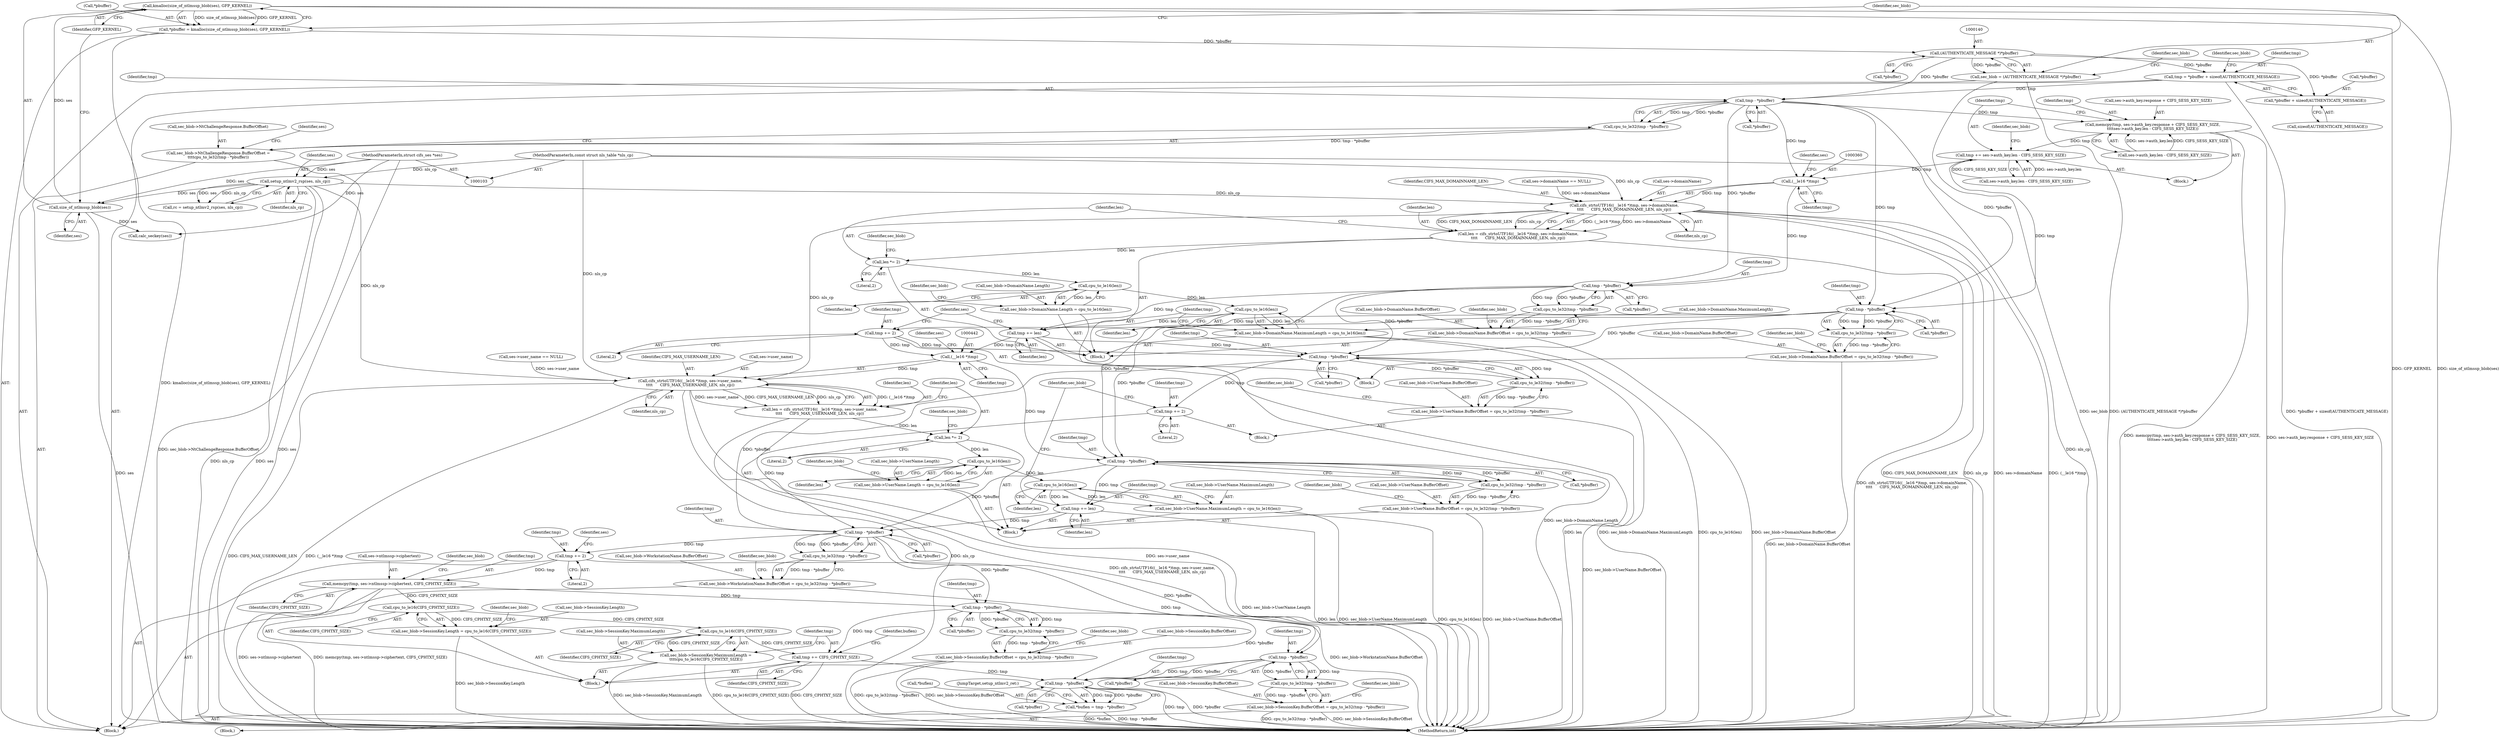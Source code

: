 digraph "0_linux_cabfb3680f78981d26c078a26e5c748531257ebb@API" {
"1000133" [label="(Call,kmalloc(size_of_ntlmssp_blob(ses), GFP_KERNEL))"];
"1000134" [label="(Call,size_of_ntlmssp_blob(ses))"];
"1000115" [label="(Call,setup_ntlmv2_rsp(ses, nls_cp))"];
"1000106" [label="(MethodParameterIn,struct cifs_ses *ses)"];
"1000107" [label="(MethodParameterIn,const struct nls_table *nls_cp)"];
"1000130" [label="(Call,*pbuffer = kmalloc(size_of_ntlmssp_blob(ses), GFP_KERNEL))"];
"1000139" [label="(Call,(AUTHENTICATE_MESSAGE *)*pbuffer)"];
"1000137" [label="(Call,sec_blob = (AUTHENTICATE_MESSAGE *)*pbuffer)"];
"1000195" [label="(Call,tmp = *pbuffer + sizeof(AUTHENTICATE_MESSAGE))"];
"1000238" [label="(Call,tmp - *pbuffer)"];
"1000237" [label="(Call,cpu_to_le32(tmp - *pbuffer))"];
"1000231" [label="(Call,sec_blob->NtChallengeResponse.BufferOffset =\n\t\t\t\tcpu_to_le32(tmp - *pbuffer))"];
"1000249" [label="(Call,memcpy(tmp, ses->auth_key.response + CIFS_SESS_KEY_SIZE,\n\t\t\t\tses->auth_key.len - CIFS_SESS_KEY_SIZE))"];
"1000265" [label="(Call,tmp += ses->auth_key.len - CIFS_SESS_KEY_SIZE)"];
"1000332" [label="(Call,tmp - *pbuffer)"];
"1000331" [label="(Call,cpu_to_le32(tmp - *pbuffer))"];
"1000325" [label="(Call,sec_blob->DomainName.BufferOffset = cpu_to_le32(tmp - *pbuffer))"];
"1000350" [label="(Call,tmp += 2)"];
"1000414" [label="(Call,tmp - *pbuffer)"];
"1000413" [label="(Call,cpu_to_le32(tmp - *pbuffer))"];
"1000407" [label="(Call,sec_blob->UserName.BufferOffset = cpu_to_le32(tmp - *pbuffer))"];
"1000432" [label="(Call,tmp += 2)"];
"1000489" [label="(Call,tmp - *pbuffer)"];
"1000488" [label="(Call,cpu_to_le32(tmp - *pbuffer))"];
"1000482" [label="(Call,sec_blob->WorkstationName.BufferOffset = cpu_to_le32(tmp - *pbuffer))"];
"1000507" [label="(Call,tmp += 2)"];
"1000531" [label="(Call,memcpy(tmp, ses->ntlmssp->ciphertext, CIFS_CPHTXT_SIZE))"];
"1000546" [label="(Call,tmp - *pbuffer)"];
"1000545" [label="(Call,cpu_to_le32(tmp - *pbuffer))"];
"1000539" [label="(Call,sec_blob->SessionKey.BufferOffset = cpu_to_le32(tmp - *pbuffer))"];
"1000566" [label="(Call,tmp += CIFS_CPHTXT_SIZE)"];
"1000599" [label="(Call,tmp - *pbuffer)"];
"1000596" [label="(Call,*buflen = tmp - *pbuffer)"];
"1000556" [label="(Call,cpu_to_le16(CIFS_CPHTXT_SIZE))"];
"1000550" [label="(Call,sec_blob->SessionKey.Length = cpu_to_le16(CIFS_CPHTXT_SIZE))"];
"1000564" [label="(Call,cpu_to_le16(CIFS_CPHTXT_SIZE))"];
"1000558" [label="(Call,sec_blob->SessionKey.MaximumLength =\n\t\t\t\tcpu_to_le16(CIFS_CPHTXT_SIZE))"];
"1000578" [label="(Call,tmp - *pbuffer)"];
"1000577" [label="(Call,cpu_to_le32(tmp - *pbuffer))"];
"1000571" [label="(Call,sec_blob->SessionKey.BufferOffset = cpu_to_le32(tmp - *pbuffer))"];
"1000441" [label="(Call,(__le16 *)tmp)"];
"1000440" [label="(Call,cifs_strtoUTF16((__le16 *)tmp, ses->user_name,\n\t\t\t\t      CIFS_MAX_USERNAME_LEN, nls_cp))"];
"1000438" [label="(Call,len = cifs_strtoUTF16((__le16 *)tmp, ses->user_name,\n\t\t\t\t      CIFS_MAX_USERNAME_LEN, nls_cp))"];
"1000449" [label="(Call,len *= 2)"];
"1000469" [label="(Call,cpu_to_le16(len))"];
"1000463" [label="(Call,sec_blob->UserName.Length = cpu_to_le16(len))"];
"1000477" [label="(Call,cpu_to_le16(len))"];
"1000471" [label="(Call,sec_blob->UserName.MaximumLength = cpu_to_le16(len))"];
"1000479" [label="(Call,tmp += len)"];
"1000459" [label="(Call,tmp - *pbuffer)"];
"1000458" [label="(Call,cpu_to_le32(tmp - *pbuffer))"];
"1000452" [label="(Call,sec_blob->UserName.BufferOffset = cpu_to_le32(tmp - *pbuffer))"];
"1000359" [label="(Call,(__le16 *)tmp)"];
"1000358" [label="(Call,cifs_strtoUTF16((__le16 *)tmp, ses->domainName,\n\t\t\t\t      CIFS_MAX_DOMAINNAME_LEN, nls_cp))"];
"1000356" [label="(Call,len = cifs_strtoUTF16((__le16 *)tmp, ses->domainName,\n\t\t\t\t      CIFS_MAX_DOMAINNAME_LEN, nls_cp))"];
"1000367" [label="(Call,len *= 2)"];
"1000387" [label="(Call,cpu_to_le16(len))"];
"1000381" [label="(Call,sec_blob->DomainName.Length = cpu_to_le16(len))"];
"1000395" [label="(Call,cpu_to_le16(len))"];
"1000389" [label="(Call,sec_blob->DomainName.MaximumLength = cpu_to_le16(len))"];
"1000397" [label="(Call,tmp += len)"];
"1000377" [label="(Call,tmp - *pbuffer)"];
"1000376" [label="(Call,cpu_to_le32(tmp - *pbuffer))"];
"1000370" [label="(Call,sec_blob->DomainName.BufferOffset = cpu_to_le32(tmp - *pbuffer))"];
"1000197" [label="(Call,*pbuffer + sizeof(AUTHENTICATE_MESSAGE))"];
"1000116" [label="(Identifier,ses)"];
"1000376" [label="(Call,cpu_to_le32(tmp - *pbuffer))"];
"1000474" [label="(Identifier,sec_blob)"];
"1000249" [label="(Call,memcpy(tmp, ses->auth_key.response + CIFS_SESS_KEY_SIZE,\n\t\t\t\tses->auth_key.len - CIFS_SESS_KEY_SIZE))"];
"1000362" [label="(Call,ses->domainName)"];
"1000198" [label="(Call,*pbuffer)"];
"1000482" [label="(Call,sec_blob->WorkstationName.BufferOffset = cpu_to_le32(tmp - *pbuffer))"];
"1000444" [label="(Call,ses->user_name)"];
"1000598" [label="(Identifier,buflen)"];
"1000539" [label="(Call,sec_blob->SessionKey.BufferOffset = cpu_to_le32(tmp - *pbuffer))"];
"1000556" [label="(Call,cpu_to_le16(CIFS_CPHTXT_SIZE))"];
"1000568" [label="(Identifier,CIFS_CPHTXT_SIZE)"];
"1000478" [label="(Identifier,len)"];
"1000441" [label="(Call,(__le16 *)tmp)"];
"1000438" [label="(Call,len = cifs_strtoUTF16((__le16 *)tmp, ses->user_name,\n\t\t\t\t      CIFS_MAX_USERNAME_LEN, nls_cp))"];
"1000204" [label="(Identifier,sec_blob)"];
"1000248" [label="(Block,)"];
"1000599" [label="(Call,tmp - *pbuffer)"];
"1000463" [label="(Call,sec_blob->UserName.Length = cpu_to_le16(len))"];
"1000395" [label="(Call,cpu_to_le16(len))"];
"1000195" [label="(Call,tmp = *pbuffer + sizeof(AUTHENTICATE_MESSAGE))"];
"1000455" [label="(Identifier,sec_blob)"];
"1000416" [label="(Call,*pbuffer)"];
"1000365" [label="(Identifier,CIFS_MAX_DOMAINNAME_LEN)"];
"1000532" [label="(Identifier,tmp)"];
"1000134" [label="(Call,size_of_ntlmssp_blob(ses))"];
"1000135" [label="(Identifier,ses)"];
"1000449" [label="(Call,len *= 2)"];
"1000443" [label="(Identifier,tmp)"];
"1000267" [label="(Call,ses->auth_key.len - CIFS_SESS_KEY_SIZE)"];
"1000545" [label="(Call,cpu_to_le32(tmp - *pbuffer))"];
"1000571" [label="(Call,sec_blob->SessionKey.BufferOffset = cpu_to_le32(tmp - *pbuffer))"];
"1000445" [label="(Identifier,ses)"];
"1000488" [label="(Call,cpu_to_le32(tmp - *pbuffer))"];
"1000231" [label="(Call,sec_blob->NtChallengeResponse.BufferOffset =\n\t\t\t\tcpu_to_le32(tmp - *pbuffer))"];
"1000469" [label="(Call,cpu_to_le16(len))"];
"1000585" [label="(Identifier,sec_blob)"];
"1000363" [label="(Identifier,ses)"];
"1000415" [label="(Identifier,tmp)"];
"1000528" [label="(Call,calc_seckey(ses))"];
"1000133" [label="(Call,kmalloc(size_of_ntlmssp_blob(ses), GFP_KERNEL))"];
"1000596" [label="(Call,*buflen = tmp - *pbuffer)"];
"1000451" [label="(Literal,2)"];
"1000561" [label="(Identifier,sec_blob)"];
"1000440" [label="(Call,cifs_strtoUTF16((__le16 *)tmp, ses->user_name,\n\t\t\t\t      CIFS_MAX_USERNAME_LEN, nls_cp))"];
"1000390" [label="(Call,sec_blob->DomainName.MaximumLength)"];
"1000399" [label="(Identifier,len)"];
"1000466" [label="(Identifier,sec_blob)"];
"1000477" [label="(Call,cpu_to_le16(len))"];
"1000266" [label="(Identifier,tmp)"];
"1000392" [label="(Identifier,sec_blob)"];
"1000507" [label="(Call,tmp += 2)"];
"1000382" [label="(Call,sec_blob->DomainName.Length)"];
"1000139" [label="(Call,(AUTHENTICATE_MESSAGE *)*pbuffer)"];
"1000480" [label="(Identifier,tmp)"];
"1000407" [label="(Call,sec_blob->UserName.BufferOffset = cpu_to_le32(tmp - *pbuffer))"];
"1000577" [label="(Call,cpu_to_le32(tmp - *pbuffer))"];
"1000559" [label="(Call,sec_blob->SessionKey.MaximumLength)"];
"1000324" [label="(Block,)"];
"1000326" [label="(Call,sec_blob->DomainName.BufferOffset)"];
"1000470" [label="(Identifier,len)"];
"1000356" [label="(Call,len = cifs_strtoUTF16((__le16 *)tmp, ses->domainName,\n\t\t\t\t      CIFS_MAX_DOMAINNAME_LEN, nls_cp))"];
"1000373" [label="(Identifier,sec_blob)"];
"1000485" [label="(Identifier,sec_blob)"];
"1000334" [label="(Call,*pbuffer)"];
"1000483" [label="(Call,sec_blob->WorkstationName.BufferOffset)"];
"1000533" [label="(Call,ses->ntlmssp->ciphertext)"];
"1000606" [label="(MethodReturn,int)"];
"1000369" [label="(Literal,2)"];
"1000371" [label="(Call,sec_blob->DomainName.BufferOffset)"];
"1000136" [label="(Identifier,GFP_KERNEL)"];
"1000597" [label="(Call,*buflen)"];
"1000200" [label="(Call,sizeof(AUTHENTICATE_MESSAGE))"];
"1000115" [label="(Call,setup_ntlmv2_rsp(ses, nls_cp))"];
"1000138" [label="(Identifier,sec_blob)"];
"1000459" [label="(Call,tmp - *pbuffer)"];
"1000196" [label="(Identifier,tmp)"];
"1000546" [label="(Call,tmp - *pbuffer)"];
"1000432" [label="(Call,tmp += 2)"];
"1000379" [label="(Call,*pbuffer)"];
"1000250" [label="(Identifier,tmp)"];
"1000572" [label="(Call,sec_blob->SessionKey.BufferOffset)"];
"1000460" [label="(Identifier,tmp)"];
"1000600" [label="(Identifier,tmp)"];
"1000354" [label="(Block,)"];
"1000458" [label="(Call,cpu_to_le32(tmp - *pbuffer))"];
"1000439" [label="(Identifier,len)"];
"1000396" [label="(Identifier,len)"];
"1000245" [label="(Identifier,ses)"];
"1000145" [label="(Identifier,sec_blob)"];
"1000265" [label="(Call,tmp += ses->auth_key.len - CIFS_SESS_KEY_SIZE)"];
"1000414" [label="(Call,tmp - *pbuffer)"];
"1000421" [label="(Identifier,sec_blob)"];
"1000131" [label="(Call,*pbuffer)"];
"1000551" [label="(Call,sec_blob->SessionKey.Length)"];
"1000580" [label="(Call,*pbuffer)"];
"1000277" [label="(Identifier,sec_blob)"];
"1000403" [label="(Identifier,ses)"];
"1000481" [label="(Identifier,len)"];
"1000333" [label="(Identifier,tmp)"];
"1000461" [label="(Call,*pbuffer)"];
"1000464" [label="(Call,sec_blob->UserName.Length)"];
"1000387" [label="(Call,cpu_to_le16(len))"];
"1000603" [label="(JumpTarget,setup_ntlmv2_ret:)"];
"1000357" [label="(Identifier,len)"];
"1000401" [label="(Call,ses->user_name == NULL)"];
"1000566" [label="(Call,tmp += CIFS_CPHTXT_SIZE)"];
"1000578" [label="(Call,tmp - *pbuffer)"];
"1000408" [label="(Call,sec_blob->UserName.BufferOffset)"];
"1000397" [label="(Call,tmp += len)"];
"1000452" [label="(Call,sec_blob->UserName.BufferOffset = cpu_to_le32(tmp - *pbuffer))"];
"1000319" [label="(Call,ses->domainName == NULL)"];
"1000239" [label="(Identifier,tmp)"];
"1000508" [label="(Identifier,tmp)"];
"1000450" [label="(Identifier,len)"];
"1000547" [label="(Identifier,tmp)"];
"1000137" [label="(Call,sec_blob = (AUTHENTICATE_MESSAGE *)*pbuffer)"];
"1000378" [label="(Identifier,tmp)"];
"1000359" [label="(Call,(__le16 *)tmp)"];
"1000130" [label="(Call,*pbuffer = kmalloc(size_of_ntlmssp_blob(ses), GFP_KERNEL))"];
"1000601" [label="(Call,*pbuffer)"];
"1000570" [label="(Block,)"];
"1000433" [label="(Identifier,tmp)"];
"1000516" [label="(Identifier,ses)"];
"1000389" [label="(Call,sec_blob->DomainName.MaximumLength = cpu_to_le16(len))"];
"1000368" [label="(Identifier,len)"];
"1000331" [label="(Call,cpu_to_le32(tmp - *pbuffer))"];
"1000381" [label="(Call,sec_blob->DomainName.Length = cpu_to_le16(len))"];
"1000548" [label="(Call,*pbuffer)"];
"1000542" [label="(Identifier,sec_blob)"];
"1000558" [label="(Call,sec_blob->SessionKey.MaximumLength =\n\t\t\t\tcpu_to_le16(CIFS_CPHTXT_SIZE))"];
"1000339" [label="(Identifier,sec_blob)"];
"1000367" [label="(Call,len *= 2)"];
"1000388" [label="(Identifier,len)"];
"1000434" [label="(Literal,2)"];
"1000413" [label="(Call,cpu_to_le32(tmp - *pbuffer))"];
"1000106" [label="(MethodParameterIn,struct cifs_ses *ses)"];
"1000550" [label="(Call,sec_blob->SessionKey.Length = cpu_to_le16(CIFS_CPHTXT_SIZE))"];
"1000406" [label="(Block,)"];
"1000471" [label="(Call,sec_blob->UserName.MaximumLength = cpu_to_le16(len))"];
"1000251" [label="(Call,ses->auth_key.response + CIFS_SESS_KEY_SIZE)"];
"1000240" [label="(Call,*pbuffer)"];
"1000564" [label="(Call,cpu_to_le16(CIFS_CPHTXT_SIZE))"];
"1000358" [label="(Call,cifs_strtoUTF16((__le16 *)tmp, ses->domainName,\n\t\t\t\t      CIFS_MAX_DOMAINNAME_LEN, nls_cp))"];
"1000490" [label="(Identifier,tmp)"];
"1000553" [label="(Identifier,sec_blob)"];
"1000479" [label="(Call,tmp += len)"];
"1000567" [label="(Identifier,tmp)"];
"1000530" [label="(Block,)"];
"1000370" [label="(Call,sec_blob->DomainName.BufferOffset = cpu_to_le32(tmp - *pbuffer))"];
"1000350" [label="(Call,tmp += 2)"];
"1000258" [label="(Call,ses->auth_key.len - CIFS_SESS_KEY_SIZE)"];
"1000352" [label="(Literal,2)"];
"1000366" [label="(Identifier,nls_cp)"];
"1000579" [label="(Identifier,tmp)"];
"1000197" [label="(Call,*pbuffer + sizeof(AUTHENTICATE_MESSAGE))"];
"1000538" [label="(Identifier,CIFS_CPHTXT_SIZE)"];
"1000453" [label="(Call,sec_blob->UserName.BufferOffset)"];
"1000447" [label="(Identifier,CIFS_MAX_USERNAME_LEN)"];
"1000141" [label="(Call,*pbuffer)"];
"1000113" [label="(Call,rc = setup_ntlmv2_rsp(ses, nls_cp))"];
"1000361" [label="(Identifier,tmp)"];
"1000377" [label="(Call,tmp - *pbuffer)"];
"1000108" [label="(Block,)"];
"1000491" [label="(Call,*pbuffer)"];
"1000509" [label="(Literal,2)"];
"1000472" [label="(Call,sec_blob->UserName.MaximumLength)"];
"1000436" [label="(Block,)"];
"1000531" [label="(Call,memcpy(tmp, ses->ntlmssp->ciphertext, CIFS_CPHTXT_SIZE))"];
"1000557" [label="(Identifier,CIFS_CPHTXT_SIZE)"];
"1000540" [label="(Call,sec_blob->SessionKey.BufferOffset)"];
"1000238" [label="(Call,tmp - *pbuffer)"];
"1000107" [label="(MethodParameterIn,const struct nls_table *nls_cp)"];
"1000565" [label="(Identifier,CIFS_CPHTXT_SIZE)"];
"1000232" [label="(Call,sec_blob->NtChallengeResponse.BufferOffset)"];
"1000237" [label="(Call,cpu_to_le32(tmp - *pbuffer))"];
"1000496" [label="(Identifier,sec_blob)"];
"1000448" [label="(Identifier,nls_cp)"];
"1000332" [label="(Call,tmp - *pbuffer)"];
"1000384" [label="(Identifier,sec_blob)"];
"1000351" [label="(Identifier,tmp)"];
"1000398" [label="(Identifier,tmp)"];
"1000325" [label="(Call,sec_blob->DomainName.BufferOffset = cpu_to_le32(tmp - *pbuffer))"];
"1000489" [label="(Call,tmp - *pbuffer)"];
"1000117" [label="(Identifier,nls_cp)"];
"1000133" -> "1000130"  [label="AST: "];
"1000133" -> "1000136"  [label="CFG: "];
"1000134" -> "1000133"  [label="AST: "];
"1000136" -> "1000133"  [label="AST: "];
"1000130" -> "1000133"  [label="CFG: "];
"1000133" -> "1000606"  [label="DDG: size_of_ntlmssp_blob(ses)"];
"1000133" -> "1000606"  [label="DDG: GFP_KERNEL"];
"1000133" -> "1000130"  [label="DDG: size_of_ntlmssp_blob(ses)"];
"1000133" -> "1000130"  [label="DDG: GFP_KERNEL"];
"1000134" -> "1000133"  [label="DDG: ses"];
"1000134" -> "1000135"  [label="CFG: "];
"1000135" -> "1000134"  [label="AST: "];
"1000136" -> "1000134"  [label="CFG: "];
"1000134" -> "1000606"  [label="DDG: ses"];
"1000115" -> "1000134"  [label="DDG: ses"];
"1000106" -> "1000134"  [label="DDG: ses"];
"1000134" -> "1000528"  [label="DDG: ses"];
"1000115" -> "1000113"  [label="AST: "];
"1000115" -> "1000117"  [label="CFG: "];
"1000116" -> "1000115"  [label="AST: "];
"1000117" -> "1000115"  [label="AST: "];
"1000113" -> "1000115"  [label="CFG: "];
"1000115" -> "1000606"  [label="DDG: nls_cp"];
"1000115" -> "1000606"  [label="DDG: ses"];
"1000115" -> "1000113"  [label="DDG: ses"];
"1000115" -> "1000113"  [label="DDG: nls_cp"];
"1000106" -> "1000115"  [label="DDG: ses"];
"1000107" -> "1000115"  [label="DDG: nls_cp"];
"1000115" -> "1000358"  [label="DDG: nls_cp"];
"1000115" -> "1000440"  [label="DDG: nls_cp"];
"1000106" -> "1000103"  [label="AST: "];
"1000106" -> "1000606"  [label="DDG: ses"];
"1000106" -> "1000528"  [label="DDG: ses"];
"1000107" -> "1000103"  [label="AST: "];
"1000107" -> "1000606"  [label="DDG: nls_cp"];
"1000107" -> "1000358"  [label="DDG: nls_cp"];
"1000107" -> "1000440"  [label="DDG: nls_cp"];
"1000130" -> "1000108"  [label="AST: "];
"1000131" -> "1000130"  [label="AST: "];
"1000138" -> "1000130"  [label="CFG: "];
"1000130" -> "1000606"  [label="DDG: kmalloc(size_of_ntlmssp_blob(ses), GFP_KERNEL)"];
"1000130" -> "1000139"  [label="DDG: *pbuffer"];
"1000139" -> "1000137"  [label="AST: "];
"1000139" -> "1000141"  [label="CFG: "];
"1000140" -> "1000139"  [label="AST: "];
"1000141" -> "1000139"  [label="AST: "];
"1000137" -> "1000139"  [label="CFG: "];
"1000139" -> "1000137"  [label="DDG: *pbuffer"];
"1000139" -> "1000195"  [label="DDG: *pbuffer"];
"1000139" -> "1000197"  [label="DDG: *pbuffer"];
"1000139" -> "1000238"  [label="DDG: *pbuffer"];
"1000137" -> "1000108"  [label="AST: "];
"1000138" -> "1000137"  [label="AST: "];
"1000145" -> "1000137"  [label="CFG: "];
"1000137" -> "1000606"  [label="DDG: (AUTHENTICATE_MESSAGE *)*pbuffer"];
"1000137" -> "1000606"  [label="DDG: sec_blob"];
"1000195" -> "1000108"  [label="AST: "];
"1000195" -> "1000197"  [label="CFG: "];
"1000196" -> "1000195"  [label="AST: "];
"1000197" -> "1000195"  [label="AST: "];
"1000204" -> "1000195"  [label="CFG: "];
"1000195" -> "1000606"  [label="DDG: *pbuffer + sizeof(AUTHENTICATE_MESSAGE)"];
"1000195" -> "1000238"  [label="DDG: tmp"];
"1000238" -> "1000237"  [label="AST: "];
"1000238" -> "1000240"  [label="CFG: "];
"1000239" -> "1000238"  [label="AST: "];
"1000240" -> "1000238"  [label="AST: "];
"1000237" -> "1000238"  [label="CFG: "];
"1000238" -> "1000237"  [label="DDG: tmp"];
"1000238" -> "1000237"  [label="DDG: *pbuffer"];
"1000238" -> "1000249"  [label="DDG: tmp"];
"1000238" -> "1000332"  [label="DDG: tmp"];
"1000238" -> "1000332"  [label="DDG: *pbuffer"];
"1000238" -> "1000359"  [label="DDG: tmp"];
"1000238" -> "1000377"  [label="DDG: *pbuffer"];
"1000237" -> "1000231"  [label="AST: "];
"1000231" -> "1000237"  [label="CFG: "];
"1000237" -> "1000231"  [label="DDG: tmp - *pbuffer"];
"1000231" -> "1000108"  [label="AST: "];
"1000232" -> "1000231"  [label="AST: "];
"1000245" -> "1000231"  [label="CFG: "];
"1000231" -> "1000606"  [label="DDG: sec_blob->NtChallengeResponse.BufferOffset"];
"1000249" -> "1000248"  [label="AST: "];
"1000249" -> "1000258"  [label="CFG: "];
"1000250" -> "1000249"  [label="AST: "];
"1000251" -> "1000249"  [label="AST: "];
"1000258" -> "1000249"  [label="AST: "];
"1000266" -> "1000249"  [label="CFG: "];
"1000249" -> "1000606"  [label="DDG: ses->auth_key.response + CIFS_SESS_KEY_SIZE"];
"1000249" -> "1000606"  [label="DDG: memcpy(tmp, ses->auth_key.response + CIFS_SESS_KEY_SIZE,\n\t\t\t\tses->auth_key.len - CIFS_SESS_KEY_SIZE)"];
"1000258" -> "1000249"  [label="DDG: ses->auth_key.len"];
"1000258" -> "1000249"  [label="DDG: CIFS_SESS_KEY_SIZE"];
"1000249" -> "1000265"  [label="DDG: tmp"];
"1000265" -> "1000248"  [label="AST: "];
"1000265" -> "1000267"  [label="CFG: "];
"1000266" -> "1000265"  [label="AST: "];
"1000267" -> "1000265"  [label="AST: "];
"1000277" -> "1000265"  [label="CFG: "];
"1000267" -> "1000265"  [label="DDG: ses->auth_key.len"];
"1000267" -> "1000265"  [label="DDG: CIFS_SESS_KEY_SIZE"];
"1000265" -> "1000332"  [label="DDG: tmp"];
"1000265" -> "1000359"  [label="DDG: tmp"];
"1000332" -> "1000331"  [label="AST: "];
"1000332" -> "1000334"  [label="CFG: "];
"1000333" -> "1000332"  [label="AST: "];
"1000334" -> "1000332"  [label="AST: "];
"1000331" -> "1000332"  [label="CFG: "];
"1000332" -> "1000331"  [label="DDG: tmp"];
"1000332" -> "1000331"  [label="DDG: *pbuffer"];
"1000332" -> "1000350"  [label="DDG: tmp"];
"1000332" -> "1000414"  [label="DDG: *pbuffer"];
"1000332" -> "1000459"  [label="DDG: *pbuffer"];
"1000331" -> "1000325"  [label="AST: "];
"1000325" -> "1000331"  [label="CFG: "];
"1000331" -> "1000325"  [label="DDG: tmp - *pbuffer"];
"1000325" -> "1000324"  [label="AST: "];
"1000326" -> "1000325"  [label="AST: "];
"1000339" -> "1000325"  [label="CFG: "];
"1000325" -> "1000606"  [label="DDG: sec_blob->DomainName.BufferOffset"];
"1000350" -> "1000324"  [label="AST: "];
"1000350" -> "1000352"  [label="CFG: "];
"1000351" -> "1000350"  [label="AST: "];
"1000352" -> "1000350"  [label="AST: "];
"1000403" -> "1000350"  [label="CFG: "];
"1000350" -> "1000414"  [label="DDG: tmp"];
"1000350" -> "1000441"  [label="DDG: tmp"];
"1000414" -> "1000413"  [label="AST: "];
"1000414" -> "1000416"  [label="CFG: "];
"1000415" -> "1000414"  [label="AST: "];
"1000416" -> "1000414"  [label="AST: "];
"1000413" -> "1000414"  [label="CFG: "];
"1000414" -> "1000413"  [label="DDG: tmp"];
"1000414" -> "1000413"  [label="DDG: *pbuffer"];
"1000397" -> "1000414"  [label="DDG: tmp"];
"1000377" -> "1000414"  [label="DDG: *pbuffer"];
"1000414" -> "1000432"  [label="DDG: tmp"];
"1000414" -> "1000489"  [label="DDG: *pbuffer"];
"1000413" -> "1000407"  [label="AST: "];
"1000407" -> "1000413"  [label="CFG: "];
"1000413" -> "1000407"  [label="DDG: tmp - *pbuffer"];
"1000407" -> "1000406"  [label="AST: "];
"1000408" -> "1000407"  [label="AST: "];
"1000421" -> "1000407"  [label="CFG: "];
"1000407" -> "1000606"  [label="DDG: sec_blob->UserName.BufferOffset"];
"1000432" -> "1000406"  [label="AST: "];
"1000432" -> "1000434"  [label="CFG: "];
"1000433" -> "1000432"  [label="AST: "];
"1000434" -> "1000432"  [label="AST: "];
"1000485" -> "1000432"  [label="CFG: "];
"1000432" -> "1000489"  [label="DDG: tmp"];
"1000489" -> "1000488"  [label="AST: "];
"1000489" -> "1000491"  [label="CFG: "];
"1000490" -> "1000489"  [label="AST: "];
"1000491" -> "1000489"  [label="AST: "];
"1000488" -> "1000489"  [label="CFG: "];
"1000489" -> "1000488"  [label="DDG: tmp"];
"1000489" -> "1000488"  [label="DDG: *pbuffer"];
"1000479" -> "1000489"  [label="DDG: tmp"];
"1000459" -> "1000489"  [label="DDG: *pbuffer"];
"1000489" -> "1000507"  [label="DDG: tmp"];
"1000489" -> "1000546"  [label="DDG: *pbuffer"];
"1000489" -> "1000578"  [label="DDG: *pbuffer"];
"1000488" -> "1000482"  [label="AST: "];
"1000482" -> "1000488"  [label="CFG: "];
"1000488" -> "1000482"  [label="DDG: tmp - *pbuffer"];
"1000482" -> "1000108"  [label="AST: "];
"1000483" -> "1000482"  [label="AST: "];
"1000496" -> "1000482"  [label="CFG: "];
"1000482" -> "1000606"  [label="DDG: sec_blob->WorkstationName.BufferOffset"];
"1000507" -> "1000108"  [label="AST: "];
"1000507" -> "1000509"  [label="CFG: "];
"1000508" -> "1000507"  [label="AST: "];
"1000509" -> "1000507"  [label="AST: "];
"1000516" -> "1000507"  [label="CFG: "];
"1000507" -> "1000531"  [label="DDG: tmp"];
"1000507" -> "1000578"  [label="DDG: tmp"];
"1000531" -> "1000530"  [label="AST: "];
"1000531" -> "1000538"  [label="CFG: "];
"1000532" -> "1000531"  [label="AST: "];
"1000533" -> "1000531"  [label="AST: "];
"1000538" -> "1000531"  [label="AST: "];
"1000542" -> "1000531"  [label="CFG: "];
"1000531" -> "1000606"  [label="DDG: ses->ntlmssp->ciphertext"];
"1000531" -> "1000606"  [label="DDG: memcpy(tmp, ses->ntlmssp->ciphertext, CIFS_CPHTXT_SIZE)"];
"1000531" -> "1000546"  [label="DDG: tmp"];
"1000531" -> "1000556"  [label="DDG: CIFS_CPHTXT_SIZE"];
"1000546" -> "1000545"  [label="AST: "];
"1000546" -> "1000548"  [label="CFG: "];
"1000547" -> "1000546"  [label="AST: "];
"1000548" -> "1000546"  [label="AST: "];
"1000545" -> "1000546"  [label="CFG: "];
"1000546" -> "1000545"  [label="DDG: tmp"];
"1000546" -> "1000545"  [label="DDG: *pbuffer"];
"1000546" -> "1000566"  [label="DDG: tmp"];
"1000546" -> "1000599"  [label="DDG: *pbuffer"];
"1000545" -> "1000539"  [label="AST: "];
"1000539" -> "1000545"  [label="CFG: "];
"1000545" -> "1000539"  [label="DDG: tmp - *pbuffer"];
"1000539" -> "1000530"  [label="AST: "];
"1000540" -> "1000539"  [label="AST: "];
"1000553" -> "1000539"  [label="CFG: "];
"1000539" -> "1000606"  [label="DDG: sec_blob->SessionKey.BufferOffset"];
"1000539" -> "1000606"  [label="DDG: cpu_to_le32(tmp - *pbuffer)"];
"1000566" -> "1000530"  [label="AST: "];
"1000566" -> "1000568"  [label="CFG: "];
"1000567" -> "1000566"  [label="AST: "];
"1000568" -> "1000566"  [label="AST: "];
"1000598" -> "1000566"  [label="CFG: "];
"1000566" -> "1000606"  [label="DDG: CIFS_CPHTXT_SIZE"];
"1000564" -> "1000566"  [label="DDG: CIFS_CPHTXT_SIZE"];
"1000566" -> "1000599"  [label="DDG: tmp"];
"1000599" -> "1000596"  [label="AST: "];
"1000599" -> "1000601"  [label="CFG: "];
"1000600" -> "1000599"  [label="AST: "];
"1000601" -> "1000599"  [label="AST: "];
"1000596" -> "1000599"  [label="CFG: "];
"1000599" -> "1000606"  [label="DDG: tmp"];
"1000599" -> "1000606"  [label="DDG: *pbuffer"];
"1000599" -> "1000596"  [label="DDG: tmp"];
"1000599" -> "1000596"  [label="DDG: *pbuffer"];
"1000578" -> "1000599"  [label="DDG: tmp"];
"1000578" -> "1000599"  [label="DDG: *pbuffer"];
"1000596" -> "1000108"  [label="AST: "];
"1000597" -> "1000596"  [label="AST: "];
"1000603" -> "1000596"  [label="CFG: "];
"1000596" -> "1000606"  [label="DDG: tmp - *pbuffer"];
"1000596" -> "1000606"  [label="DDG: *buflen"];
"1000556" -> "1000550"  [label="AST: "];
"1000556" -> "1000557"  [label="CFG: "];
"1000557" -> "1000556"  [label="AST: "];
"1000550" -> "1000556"  [label="CFG: "];
"1000556" -> "1000550"  [label="DDG: CIFS_CPHTXT_SIZE"];
"1000556" -> "1000564"  [label="DDG: CIFS_CPHTXT_SIZE"];
"1000550" -> "1000530"  [label="AST: "];
"1000551" -> "1000550"  [label="AST: "];
"1000561" -> "1000550"  [label="CFG: "];
"1000550" -> "1000606"  [label="DDG: sec_blob->SessionKey.Length"];
"1000564" -> "1000558"  [label="AST: "];
"1000564" -> "1000565"  [label="CFG: "];
"1000565" -> "1000564"  [label="AST: "];
"1000558" -> "1000564"  [label="CFG: "];
"1000564" -> "1000558"  [label="DDG: CIFS_CPHTXT_SIZE"];
"1000558" -> "1000530"  [label="AST: "];
"1000559" -> "1000558"  [label="AST: "];
"1000567" -> "1000558"  [label="CFG: "];
"1000558" -> "1000606"  [label="DDG: sec_blob->SessionKey.MaximumLength"];
"1000558" -> "1000606"  [label="DDG: cpu_to_le16(CIFS_CPHTXT_SIZE)"];
"1000578" -> "1000577"  [label="AST: "];
"1000578" -> "1000580"  [label="CFG: "];
"1000579" -> "1000578"  [label="AST: "];
"1000580" -> "1000578"  [label="AST: "];
"1000577" -> "1000578"  [label="CFG: "];
"1000578" -> "1000577"  [label="DDG: tmp"];
"1000578" -> "1000577"  [label="DDG: *pbuffer"];
"1000577" -> "1000571"  [label="AST: "];
"1000571" -> "1000577"  [label="CFG: "];
"1000577" -> "1000571"  [label="DDG: tmp - *pbuffer"];
"1000571" -> "1000570"  [label="AST: "];
"1000572" -> "1000571"  [label="AST: "];
"1000585" -> "1000571"  [label="CFG: "];
"1000571" -> "1000606"  [label="DDG: cpu_to_le32(tmp - *pbuffer)"];
"1000571" -> "1000606"  [label="DDG: sec_blob->SessionKey.BufferOffset"];
"1000441" -> "1000440"  [label="AST: "];
"1000441" -> "1000443"  [label="CFG: "];
"1000442" -> "1000441"  [label="AST: "];
"1000443" -> "1000441"  [label="AST: "];
"1000445" -> "1000441"  [label="CFG: "];
"1000441" -> "1000440"  [label="DDG: tmp"];
"1000397" -> "1000441"  [label="DDG: tmp"];
"1000441" -> "1000459"  [label="DDG: tmp"];
"1000440" -> "1000438"  [label="AST: "];
"1000440" -> "1000448"  [label="CFG: "];
"1000444" -> "1000440"  [label="AST: "];
"1000447" -> "1000440"  [label="AST: "];
"1000448" -> "1000440"  [label="AST: "];
"1000438" -> "1000440"  [label="CFG: "];
"1000440" -> "1000606"  [label="DDG: CIFS_MAX_USERNAME_LEN"];
"1000440" -> "1000606"  [label="DDG: (__le16 *)tmp"];
"1000440" -> "1000606"  [label="DDG: nls_cp"];
"1000440" -> "1000606"  [label="DDG: ses->user_name"];
"1000440" -> "1000438"  [label="DDG: (__le16 *)tmp"];
"1000440" -> "1000438"  [label="DDG: ses->user_name"];
"1000440" -> "1000438"  [label="DDG: CIFS_MAX_USERNAME_LEN"];
"1000440" -> "1000438"  [label="DDG: nls_cp"];
"1000401" -> "1000440"  [label="DDG: ses->user_name"];
"1000358" -> "1000440"  [label="DDG: nls_cp"];
"1000438" -> "1000436"  [label="AST: "];
"1000439" -> "1000438"  [label="AST: "];
"1000450" -> "1000438"  [label="CFG: "];
"1000438" -> "1000606"  [label="DDG: cifs_strtoUTF16((__le16 *)tmp, ses->user_name,\n\t\t\t\t      CIFS_MAX_USERNAME_LEN, nls_cp)"];
"1000438" -> "1000449"  [label="DDG: len"];
"1000449" -> "1000436"  [label="AST: "];
"1000449" -> "1000451"  [label="CFG: "];
"1000450" -> "1000449"  [label="AST: "];
"1000451" -> "1000449"  [label="AST: "];
"1000455" -> "1000449"  [label="CFG: "];
"1000449" -> "1000469"  [label="DDG: len"];
"1000469" -> "1000463"  [label="AST: "];
"1000469" -> "1000470"  [label="CFG: "];
"1000470" -> "1000469"  [label="AST: "];
"1000463" -> "1000469"  [label="CFG: "];
"1000469" -> "1000463"  [label="DDG: len"];
"1000469" -> "1000477"  [label="DDG: len"];
"1000463" -> "1000436"  [label="AST: "];
"1000464" -> "1000463"  [label="AST: "];
"1000474" -> "1000463"  [label="CFG: "];
"1000463" -> "1000606"  [label="DDG: sec_blob->UserName.Length"];
"1000477" -> "1000471"  [label="AST: "];
"1000477" -> "1000478"  [label="CFG: "];
"1000478" -> "1000477"  [label="AST: "];
"1000471" -> "1000477"  [label="CFG: "];
"1000477" -> "1000471"  [label="DDG: len"];
"1000477" -> "1000479"  [label="DDG: len"];
"1000471" -> "1000436"  [label="AST: "];
"1000472" -> "1000471"  [label="AST: "];
"1000480" -> "1000471"  [label="CFG: "];
"1000471" -> "1000606"  [label="DDG: sec_blob->UserName.MaximumLength"];
"1000471" -> "1000606"  [label="DDG: cpu_to_le16(len)"];
"1000479" -> "1000436"  [label="AST: "];
"1000479" -> "1000481"  [label="CFG: "];
"1000480" -> "1000479"  [label="AST: "];
"1000481" -> "1000479"  [label="AST: "];
"1000485" -> "1000479"  [label="CFG: "];
"1000479" -> "1000606"  [label="DDG: len"];
"1000459" -> "1000479"  [label="DDG: tmp"];
"1000459" -> "1000458"  [label="AST: "];
"1000459" -> "1000461"  [label="CFG: "];
"1000460" -> "1000459"  [label="AST: "];
"1000461" -> "1000459"  [label="AST: "];
"1000458" -> "1000459"  [label="CFG: "];
"1000459" -> "1000458"  [label="DDG: tmp"];
"1000459" -> "1000458"  [label="DDG: *pbuffer"];
"1000377" -> "1000459"  [label="DDG: *pbuffer"];
"1000458" -> "1000452"  [label="AST: "];
"1000452" -> "1000458"  [label="CFG: "];
"1000458" -> "1000452"  [label="DDG: tmp - *pbuffer"];
"1000452" -> "1000436"  [label="AST: "];
"1000453" -> "1000452"  [label="AST: "];
"1000466" -> "1000452"  [label="CFG: "];
"1000452" -> "1000606"  [label="DDG: sec_blob->UserName.BufferOffset"];
"1000359" -> "1000358"  [label="AST: "];
"1000359" -> "1000361"  [label="CFG: "];
"1000360" -> "1000359"  [label="AST: "];
"1000361" -> "1000359"  [label="AST: "];
"1000363" -> "1000359"  [label="CFG: "];
"1000359" -> "1000358"  [label="DDG: tmp"];
"1000359" -> "1000377"  [label="DDG: tmp"];
"1000358" -> "1000356"  [label="AST: "];
"1000358" -> "1000366"  [label="CFG: "];
"1000362" -> "1000358"  [label="AST: "];
"1000365" -> "1000358"  [label="AST: "];
"1000366" -> "1000358"  [label="AST: "];
"1000356" -> "1000358"  [label="CFG: "];
"1000358" -> "1000606"  [label="DDG: CIFS_MAX_DOMAINNAME_LEN"];
"1000358" -> "1000606"  [label="DDG: nls_cp"];
"1000358" -> "1000606"  [label="DDG: ses->domainName"];
"1000358" -> "1000606"  [label="DDG: (__le16 *)tmp"];
"1000358" -> "1000356"  [label="DDG: (__le16 *)tmp"];
"1000358" -> "1000356"  [label="DDG: ses->domainName"];
"1000358" -> "1000356"  [label="DDG: CIFS_MAX_DOMAINNAME_LEN"];
"1000358" -> "1000356"  [label="DDG: nls_cp"];
"1000319" -> "1000358"  [label="DDG: ses->domainName"];
"1000356" -> "1000354"  [label="AST: "];
"1000357" -> "1000356"  [label="AST: "];
"1000368" -> "1000356"  [label="CFG: "];
"1000356" -> "1000606"  [label="DDG: cifs_strtoUTF16((__le16 *)tmp, ses->domainName,\n\t\t\t\t      CIFS_MAX_DOMAINNAME_LEN, nls_cp)"];
"1000356" -> "1000367"  [label="DDG: len"];
"1000367" -> "1000354"  [label="AST: "];
"1000367" -> "1000369"  [label="CFG: "];
"1000368" -> "1000367"  [label="AST: "];
"1000369" -> "1000367"  [label="AST: "];
"1000373" -> "1000367"  [label="CFG: "];
"1000367" -> "1000387"  [label="DDG: len"];
"1000387" -> "1000381"  [label="AST: "];
"1000387" -> "1000388"  [label="CFG: "];
"1000388" -> "1000387"  [label="AST: "];
"1000381" -> "1000387"  [label="CFG: "];
"1000387" -> "1000381"  [label="DDG: len"];
"1000387" -> "1000395"  [label="DDG: len"];
"1000381" -> "1000354"  [label="AST: "];
"1000382" -> "1000381"  [label="AST: "];
"1000392" -> "1000381"  [label="CFG: "];
"1000381" -> "1000606"  [label="DDG: sec_blob->DomainName.Length"];
"1000395" -> "1000389"  [label="AST: "];
"1000395" -> "1000396"  [label="CFG: "];
"1000396" -> "1000395"  [label="AST: "];
"1000389" -> "1000395"  [label="CFG: "];
"1000395" -> "1000389"  [label="DDG: len"];
"1000395" -> "1000397"  [label="DDG: len"];
"1000389" -> "1000354"  [label="AST: "];
"1000390" -> "1000389"  [label="AST: "];
"1000398" -> "1000389"  [label="CFG: "];
"1000389" -> "1000606"  [label="DDG: sec_blob->DomainName.MaximumLength"];
"1000389" -> "1000606"  [label="DDG: cpu_to_le16(len)"];
"1000397" -> "1000354"  [label="AST: "];
"1000397" -> "1000399"  [label="CFG: "];
"1000398" -> "1000397"  [label="AST: "];
"1000399" -> "1000397"  [label="AST: "];
"1000403" -> "1000397"  [label="CFG: "];
"1000397" -> "1000606"  [label="DDG: len"];
"1000377" -> "1000397"  [label="DDG: tmp"];
"1000377" -> "1000376"  [label="AST: "];
"1000377" -> "1000379"  [label="CFG: "];
"1000378" -> "1000377"  [label="AST: "];
"1000379" -> "1000377"  [label="AST: "];
"1000376" -> "1000377"  [label="CFG: "];
"1000377" -> "1000376"  [label="DDG: tmp"];
"1000377" -> "1000376"  [label="DDG: *pbuffer"];
"1000376" -> "1000370"  [label="AST: "];
"1000370" -> "1000376"  [label="CFG: "];
"1000376" -> "1000370"  [label="DDG: tmp - *pbuffer"];
"1000370" -> "1000354"  [label="AST: "];
"1000371" -> "1000370"  [label="AST: "];
"1000384" -> "1000370"  [label="CFG: "];
"1000370" -> "1000606"  [label="DDG: sec_blob->DomainName.BufferOffset"];
"1000197" -> "1000200"  [label="CFG: "];
"1000198" -> "1000197"  [label="AST: "];
"1000200" -> "1000197"  [label="AST: "];
}
